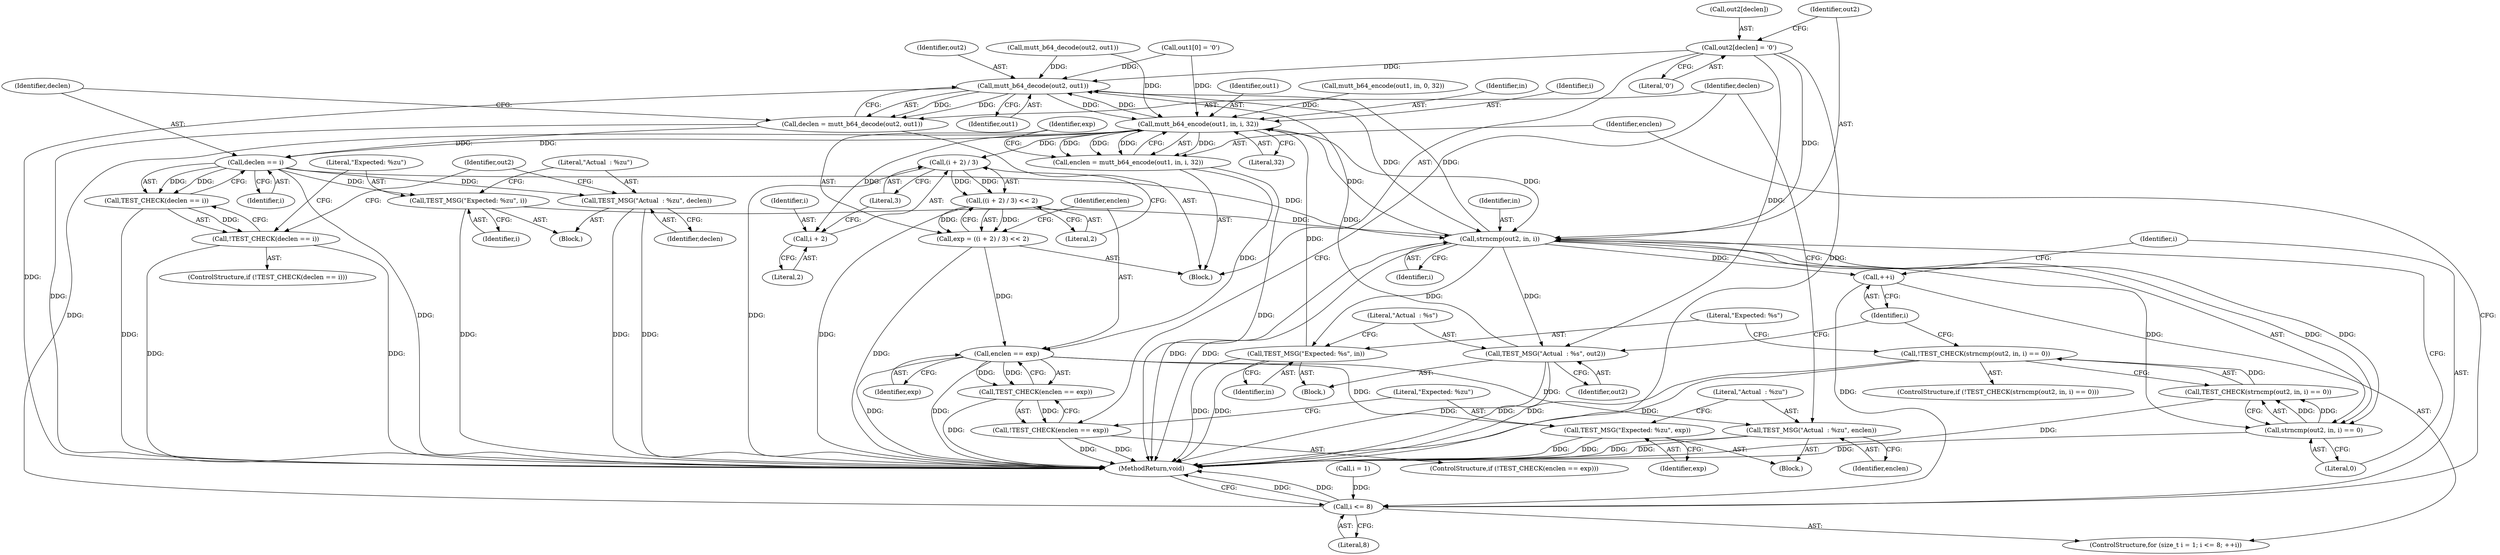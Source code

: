 digraph "1_neomutt_6f163e07ae68654d7ac5268cbb7565f6df79ad85_4@array" {
"1000218" [label="(Call,out2[declen] = '\0')"];
"1000202" [label="(Call,mutt_b64_decode(out2, out1))"];
"1000172" [label="(Call,mutt_b64_encode(out1, in, i, 32))"];
"1000170" [label="(Call,enclen = mutt_b64_encode(out1, in, i, 32))"];
"1000190" [label="(Call,enclen == exp)"];
"1000189" [label="(Call,TEST_CHECK(enclen == exp))"];
"1000188" [label="(Call,!TEST_CHECK(enclen == exp))"];
"1000194" [label="(Call,TEST_MSG(\"Expected: %zu\", exp))"];
"1000197" [label="(Call,TEST_MSG(\"Actual  : %zu\", enclen))"];
"1000181" [label="(Call,(i + 2) / 3)"];
"1000180" [label="(Call,((i + 2) / 3) << 2)"];
"1000178" [label="(Call,exp = ((i + 2) / 3) << 2)"];
"1000182" [label="(Call,i + 2)"];
"1000208" [label="(Call,declen == i)"];
"1000207" [label="(Call,TEST_CHECK(declen == i))"];
"1000206" [label="(Call,!TEST_CHECK(declen == i))"];
"1000212" [label="(Call,TEST_MSG(\"Expected: %zu\", i))"];
"1000227" [label="(Call,strncmp(out2, in, i))"];
"1000167" [label="(Call,++i)"];
"1000164" [label="(Call,i <= 8)"];
"1000226" [label="(Call,strncmp(out2, in, i) == 0)"];
"1000225" [label="(Call,TEST_CHECK(strncmp(out2, in, i) == 0))"];
"1000224" [label="(Call,!TEST_CHECK(strncmp(out2, in, i) == 0))"];
"1000233" [label="(Call,TEST_MSG(\"Expected: %s\", in))"];
"1000236" [label="(Call,TEST_MSG(\"Actual  : %s\", out2))"];
"1000215" [label="(Call,TEST_MSG(\"Actual  : %zu\", declen))"];
"1000200" [label="(Call,declen = mutt_b64_decode(out2, out1))"];
"1000209" [label="(Identifier,declen)"];
"1000227" [label="(Call,strncmp(out2, in, i))"];
"1000204" [label="(Identifier,out1)"];
"1000173" [label="(Identifier,out1)"];
"1000116" [label="(Call,mutt_b64_encode(out1, in, 0, 32))"];
"1000190" [label="(Call,enclen == exp)"];
"1000161" [label="(Call,i = 1)"];
"1000224" [label="(Call,!TEST_CHECK(strncmp(out2, in, i) == 0))"];
"1000194" [label="(Call,TEST_MSG(\"Expected: %zu\", exp))"];
"1000192" [label="(Identifier,exp)"];
"1000226" [label="(Call,strncmp(out2, in, i) == 0)"];
"1000239" [label="(MethodReturn,void)"];
"1000220" [label="(Identifier,out2)"];
"1000168" [label="(Identifier,i)"];
"1000141" [label="(Call,mutt_b64_decode(out2, out1))"];
"1000218" [label="(Call,out2[declen] = '\0')"];
"1000200" [label="(Call,declen = mutt_b64_decode(out2, out1))"];
"1000134" [label="(Call,out1[0] = '\0')"];
"1000186" [label="(Literal,2)"];
"1000184" [label="(Literal,2)"];
"1000210" [label="(Identifier,i)"];
"1000203" [label="(Identifier,out2)"];
"1000195" [label="(Literal,\"Expected: %zu\")"];
"1000166" [label="(Literal,8)"];
"1000212" [label="(Call,TEST_MSG(\"Expected: %zu\", i))"];
"1000164" [label="(Call,i <= 8)"];
"1000174" [label="(Identifier,in)"];
"1000182" [label="(Call,i + 2)"];
"1000230" [label="(Identifier,i)"];
"1000191" [label="(Identifier,enclen)"];
"1000198" [label="(Literal,\"Actual  : %zu\")"];
"1000159" [label="(ControlStructure,for (size_t i = 1; i <= 8; ++i))"];
"1000219" [label="(Call,out2[declen])"];
"1000187" [label="(ControlStructure,if (!TEST_CHECK(enclen == exp)))"];
"1000211" [label="(Block,)"];
"1000171" [label="(Identifier,enclen)"];
"1000234" [label="(Literal,\"Expected: %s\")"];
"1000214" [label="(Identifier,i)"];
"1000217" [label="(Identifier,declen)"];
"1000183" [label="(Identifier,i)"];
"1000197" [label="(Call,TEST_MSG(\"Actual  : %zu\", enclen))"];
"1000178" [label="(Call,exp = ((i + 2) / 3) << 2)"];
"1000229" [label="(Identifier,in)"];
"1000205" [label="(ControlStructure,if (!TEST_CHECK(declen == i)))"];
"1000207" [label="(Call,TEST_CHECK(declen == i))"];
"1000236" [label="(Call,TEST_MSG(\"Actual  : %s\", out2))"];
"1000201" [label="(Identifier,declen)"];
"1000189" [label="(Call,TEST_CHECK(enclen == exp))"];
"1000176" [label="(Literal,32)"];
"1000213" [label="(Literal,\"Expected: %zu\")"];
"1000233" [label="(Call,TEST_MSG(\"Expected: %s\", in))"];
"1000170" [label="(Call,enclen = mutt_b64_encode(out1, in, i, 32))"];
"1000235" [label="(Identifier,in)"];
"1000231" [label="(Literal,0)"];
"1000215" [label="(Call,TEST_MSG(\"Actual  : %zu\", declen))"];
"1000237" [label="(Literal,\"Actual  : %s\")"];
"1000175" [label="(Identifier,i)"];
"1000196" [label="(Identifier,exp)"];
"1000206" [label="(Call,!TEST_CHECK(declen == i))"];
"1000228" [label="(Identifier,out2)"];
"1000180" [label="(Call,((i + 2) / 3) << 2)"];
"1000238" [label="(Identifier,out2)"];
"1000223" [label="(ControlStructure,if (!TEST_CHECK(strncmp(out2, in, i) == 0)))"];
"1000232" [label="(Block,)"];
"1000225" [label="(Call,TEST_CHECK(strncmp(out2, in, i) == 0))"];
"1000208" [label="(Call,declen == i)"];
"1000172" [label="(Call,mutt_b64_encode(out1, in, i, 32))"];
"1000188" [label="(Call,!TEST_CHECK(enclen == exp))"];
"1000216" [label="(Literal,\"Actual  : %zu\")"];
"1000179" [label="(Identifier,exp)"];
"1000202" [label="(Call,mutt_b64_decode(out2, out1))"];
"1000222" [label="(Literal,'\0')"];
"1000181" [label="(Call,(i + 2) / 3)"];
"1000193" [label="(Block,)"];
"1000185" [label="(Literal,3)"];
"1000167" [label="(Call,++i)"];
"1000199" [label="(Identifier,enclen)"];
"1000169" [label="(Block,)"];
"1000165" [label="(Identifier,i)"];
"1000218" -> "1000169"  [label="AST: "];
"1000218" -> "1000222"  [label="CFG: "];
"1000219" -> "1000218"  [label="AST: "];
"1000222" -> "1000218"  [label="AST: "];
"1000228" -> "1000218"  [label="CFG: "];
"1000218" -> "1000239"  [label="DDG: "];
"1000218" -> "1000202"  [label="DDG: "];
"1000218" -> "1000227"  [label="DDG: "];
"1000218" -> "1000236"  [label="DDG: "];
"1000202" -> "1000200"  [label="AST: "];
"1000202" -> "1000204"  [label="CFG: "];
"1000203" -> "1000202"  [label="AST: "];
"1000204" -> "1000202"  [label="AST: "];
"1000200" -> "1000202"  [label="CFG: "];
"1000202" -> "1000239"  [label="DDG: "];
"1000202" -> "1000172"  [label="DDG: "];
"1000202" -> "1000200"  [label="DDG: "];
"1000202" -> "1000200"  [label="DDG: "];
"1000141" -> "1000202"  [label="DDG: "];
"1000236" -> "1000202"  [label="DDG: "];
"1000227" -> "1000202"  [label="DDG: "];
"1000134" -> "1000202"  [label="DDG: "];
"1000172" -> "1000202"  [label="DDG: "];
"1000202" -> "1000227"  [label="DDG: "];
"1000172" -> "1000170"  [label="AST: "];
"1000172" -> "1000176"  [label="CFG: "];
"1000173" -> "1000172"  [label="AST: "];
"1000174" -> "1000172"  [label="AST: "];
"1000175" -> "1000172"  [label="AST: "];
"1000176" -> "1000172"  [label="AST: "];
"1000170" -> "1000172"  [label="CFG: "];
"1000172" -> "1000170"  [label="DDG: "];
"1000172" -> "1000170"  [label="DDG: "];
"1000172" -> "1000170"  [label="DDG: "];
"1000172" -> "1000170"  [label="DDG: "];
"1000134" -> "1000172"  [label="DDG: "];
"1000141" -> "1000172"  [label="DDG: "];
"1000233" -> "1000172"  [label="DDG: "];
"1000227" -> "1000172"  [label="DDG: "];
"1000116" -> "1000172"  [label="DDG: "];
"1000164" -> "1000172"  [label="DDG: "];
"1000172" -> "1000181"  [label="DDG: "];
"1000172" -> "1000182"  [label="DDG: "];
"1000172" -> "1000208"  [label="DDG: "];
"1000172" -> "1000227"  [label="DDG: "];
"1000170" -> "1000169"  [label="AST: "];
"1000171" -> "1000170"  [label="AST: "];
"1000179" -> "1000170"  [label="CFG: "];
"1000170" -> "1000239"  [label="DDG: "];
"1000170" -> "1000190"  [label="DDG: "];
"1000190" -> "1000189"  [label="AST: "];
"1000190" -> "1000192"  [label="CFG: "];
"1000191" -> "1000190"  [label="AST: "];
"1000192" -> "1000190"  [label="AST: "];
"1000189" -> "1000190"  [label="CFG: "];
"1000190" -> "1000239"  [label="DDG: "];
"1000190" -> "1000239"  [label="DDG: "];
"1000190" -> "1000189"  [label="DDG: "];
"1000190" -> "1000189"  [label="DDG: "];
"1000178" -> "1000190"  [label="DDG: "];
"1000190" -> "1000194"  [label="DDG: "];
"1000190" -> "1000197"  [label="DDG: "];
"1000189" -> "1000188"  [label="AST: "];
"1000188" -> "1000189"  [label="CFG: "];
"1000189" -> "1000239"  [label="DDG: "];
"1000189" -> "1000188"  [label="DDG: "];
"1000188" -> "1000187"  [label="AST: "];
"1000195" -> "1000188"  [label="CFG: "];
"1000201" -> "1000188"  [label="CFG: "];
"1000188" -> "1000239"  [label="DDG: "];
"1000188" -> "1000239"  [label="DDG: "];
"1000194" -> "1000193"  [label="AST: "];
"1000194" -> "1000196"  [label="CFG: "];
"1000195" -> "1000194"  [label="AST: "];
"1000196" -> "1000194"  [label="AST: "];
"1000198" -> "1000194"  [label="CFG: "];
"1000194" -> "1000239"  [label="DDG: "];
"1000194" -> "1000239"  [label="DDG: "];
"1000197" -> "1000193"  [label="AST: "];
"1000197" -> "1000199"  [label="CFG: "];
"1000198" -> "1000197"  [label="AST: "];
"1000199" -> "1000197"  [label="AST: "];
"1000201" -> "1000197"  [label="CFG: "];
"1000197" -> "1000239"  [label="DDG: "];
"1000197" -> "1000239"  [label="DDG: "];
"1000181" -> "1000180"  [label="AST: "];
"1000181" -> "1000185"  [label="CFG: "];
"1000182" -> "1000181"  [label="AST: "];
"1000185" -> "1000181"  [label="AST: "];
"1000186" -> "1000181"  [label="CFG: "];
"1000181" -> "1000239"  [label="DDG: "];
"1000181" -> "1000180"  [label="DDG: "];
"1000181" -> "1000180"  [label="DDG: "];
"1000180" -> "1000178"  [label="AST: "];
"1000180" -> "1000186"  [label="CFG: "];
"1000186" -> "1000180"  [label="AST: "];
"1000178" -> "1000180"  [label="CFG: "];
"1000180" -> "1000239"  [label="DDG: "];
"1000180" -> "1000178"  [label="DDG: "];
"1000180" -> "1000178"  [label="DDG: "];
"1000178" -> "1000169"  [label="AST: "];
"1000179" -> "1000178"  [label="AST: "];
"1000191" -> "1000178"  [label="CFG: "];
"1000178" -> "1000239"  [label="DDG: "];
"1000182" -> "1000184"  [label="CFG: "];
"1000183" -> "1000182"  [label="AST: "];
"1000184" -> "1000182"  [label="AST: "];
"1000185" -> "1000182"  [label="CFG: "];
"1000208" -> "1000207"  [label="AST: "];
"1000208" -> "1000210"  [label="CFG: "];
"1000209" -> "1000208"  [label="AST: "];
"1000210" -> "1000208"  [label="AST: "];
"1000207" -> "1000208"  [label="CFG: "];
"1000208" -> "1000239"  [label="DDG: "];
"1000208" -> "1000207"  [label="DDG: "];
"1000208" -> "1000207"  [label="DDG: "];
"1000200" -> "1000208"  [label="DDG: "];
"1000208" -> "1000212"  [label="DDG: "];
"1000208" -> "1000215"  [label="DDG: "];
"1000208" -> "1000227"  [label="DDG: "];
"1000207" -> "1000206"  [label="AST: "];
"1000206" -> "1000207"  [label="CFG: "];
"1000207" -> "1000239"  [label="DDG: "];
"1000207" -> "1000206"  [label="DDG: "];
"1000206" -> "1000205"  [label="AST: "];
"1000213" -> "1000206"  [label="CFG: "];
"1000220" -> "1000206"  [label="CFG: "];
"1000206" -> "1000239"  [label="DDG: "];
"1000206" -> "1000239"  [label="DDG: "];
"1000212" -> "1000211"  [label="AST: "];
"1000212" -> "1000214"  [label="CFG: "];
"1000213" -> "1000212"  [label="AST: "];
"1000214" -> "1000212"  [label="AST: "];
"1000216" -> "1000212"  [label="CFG: "];
"1000212" -> "1000239"  [label="DDG: "];
"1000212" -> "1000227"  [label="DDG: "];
"1000227" -> "1000226"  [label="AST: "];
"1000227" -> "1000230"  [label="CFG: "];
"1000228" -> "1000227"  [label="AST: "];
"1000229" -> "1000227"  [label="AST: "];
"1000230" -> "1000227"  [label="AST: "];
"1000231" -> "1000227"  [label="CFG: "];
"1000227" -> "1000239"  [label="DDG: "];
"1000227" -> "1000239"  [label="DDG: "];
"1000227" -> "1000167"  [label="DDG: "];
"1000227" -> "1000226"  [label="DDG: "];
"1000227" -> "1000226"  [label="DDG: "];
"1000227" -> "1000226"  [label="DDG: "];
"1000227" -> "1000233"  [label="DDG: "];
"1000227" -> "1000236"  [label="DDG: "];
"1000167" -> "1000159"  [label="AST: "];
"1000167" -> "1000168"  [label="CFG: "];
"1000168" -> "1000167"  [label="AST: "];
"1000165" -> "1000167"  [label="CFG: "];
"1000167" -> "1000164"  [label="DDG: "];
"1000164" -> "1000159"  [label="AST: "];
"1000164" -> "1000166"  [label="CFG: "];
"1000165" -> "1000164"  [label="AST: "];
"1000166" -> "1000164"  [label="AST: "];
"1000171" -> "1000164"  [label="CFG: "];
"1000239" -> "1000164"  [label="CFG: "];
"1000164" -> "1000239"  [label="DDG: "];
"1000164" -> "1000239"  [label="DDG: "];
"1000161" -> "1000164"  [label="DDG: "];
"1000226" -> "1000225"  [label="AST: "];
"1000226" -> "1000231"  [label="CFG: "];
"1000231" -> "1000226"  [label="AST: "];
"1000225" -> "1000226"  [label="CFG: "];
"1000226" -> "1000239"  [label="DDG: "];
"1000226" -> "1000225"  [label="DDG: "];
"1000226" -> "1000225"  [label="DDG: "];
"1000225" -> "1000224"  [label="AST: "];
"1000224" -> "1000225"  [label="CFG: "];
"1000225" -> "1000239"  [label="DDG: "];
"1000225" -> "1000224"  [label="DDG: "];
"1000224" -> "1000223"  [label="AST: "];
"1000234" -> "1000224"  [label="CFG: "];
"1000168" -> "1000224"  [label="CFG: "];
"1000224" -> "1000239"  [label="DDG: "];
"1000224" -> "1000239"  [label="DDG: "];
"1000233" -> "1000232"  [label="AST: "];
"1000233" -> "1000235"  [label="CFG: "];
"1000234" -> "1000233"  [label="AST: "];
"1000235" -> "1000233"  [label="AST: "];
"1000237" -> "1000233"  [label="CFG: "];
"1000233" -> "1000239"  [label="DDG: "];
"1000233" -> "1000239"  [label="DDG: "];
"1000236" -> "1000232"  [label="AST: "];
"1000236" -> "1000238"  [label="CFG: "];
"1000237" -> "1000236"  [label="AST: "];
"1000238" -> "1000236"  [label="AST: "];
"1000168" -> "1000236"  [label="CFG: "];
"1000236" -> "1000239"  [label="DDG: "];
"1000236" -> "1000239"  [label="DDG: "];
"1000215" -> "1000211"  [label="AST: "];
"1000215" -> "1000217"  [label="CFG: "];
"1000216" -> "1000215"  [label="AST: "];
"1000217" -> "1000215"  [label="AST: "];
"1000220" -> "1000215"  [label="CFG: "];
"1000215" -> "1000239"  [label="DDG: "];
"1000215" -> "1000239"  [label="DDG: "];
"1000200" -> "1000169"  [label="AST: "];
"1000201" -> "1000200"  [label="AST: "];
"1000209" -> "1000200"  [label="CFG: "];
"1000200" -> "1000239"  [label="DDG: "];
}
